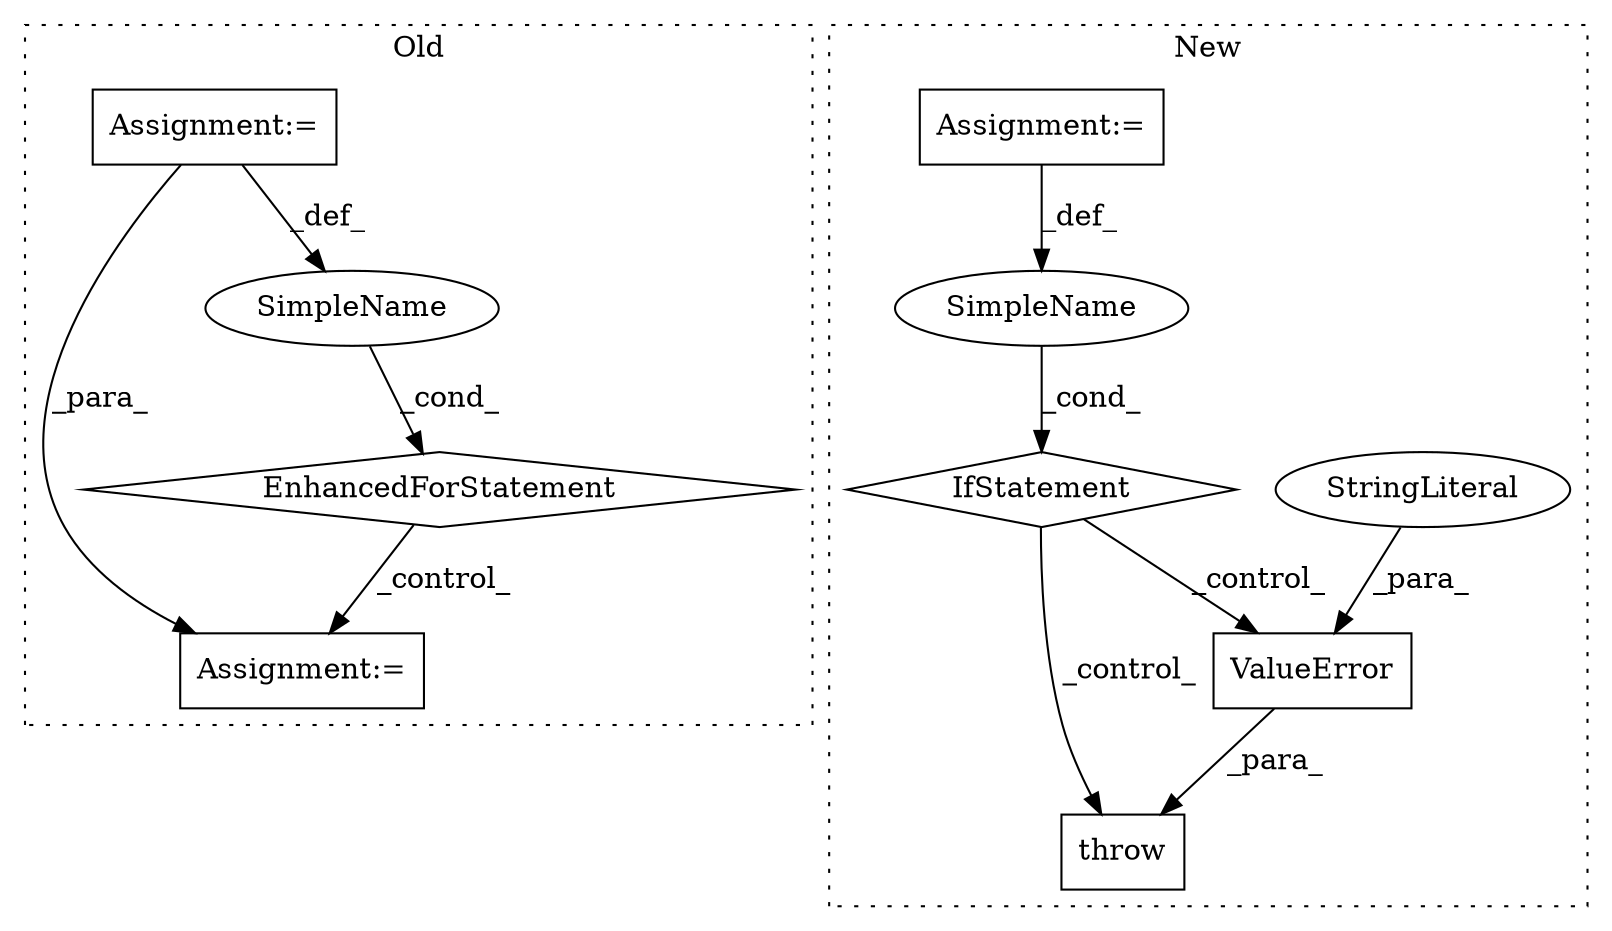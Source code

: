 digraph G {
subgraph cluster0 {
1 [label="EnhancedForStatement" a="70" s="670,776" l="53,3" shape="diamond"];
5 [label="Assignment:=" a="7" s="614" l="1" shape="box"];
9 [label="Assignment:=" a="7" s="1011" l="1" shape="box"];
10 [label="SimpleName" a="42" s="748" l="1" shape="ellipse"];
label = "Old";
style="dotted";
}
subgraph cluster1 {
2 [label="throw" a="53" s="753" l="6" shape="box"];
3 [label="IfStatement" a="25" s="599,631" l="4,2" shape="diamond"];
4 [label="SimpleName" a="42" s="" l="" shape="ellipse"];
6 [label="ValueError" a="32" s="759,850" l="11,1" shape="box"];
7 [label="StringLiteral" a="45" s="770" l="80" shape="ellipse"];
8 [label="Assignment:=" a="7" s="414" l="1" shape="box"];
label = "New";
style="dotted";
}
1 -> 9 [label="_control_"];
3 -> 2 [label="_control_"];
3 -> 6 [label="_control_"];
4 -> 3 [label="_cond_"];
5 -> 10 [label="_def_"];
5 -> 9 [label="_para_"];
6 -> 2 [label="_para_"];
7 -> 6 [label="_para_"];
8 -> 4 [label="_def_"];
10 -> 1 [label="_cond_"];
}